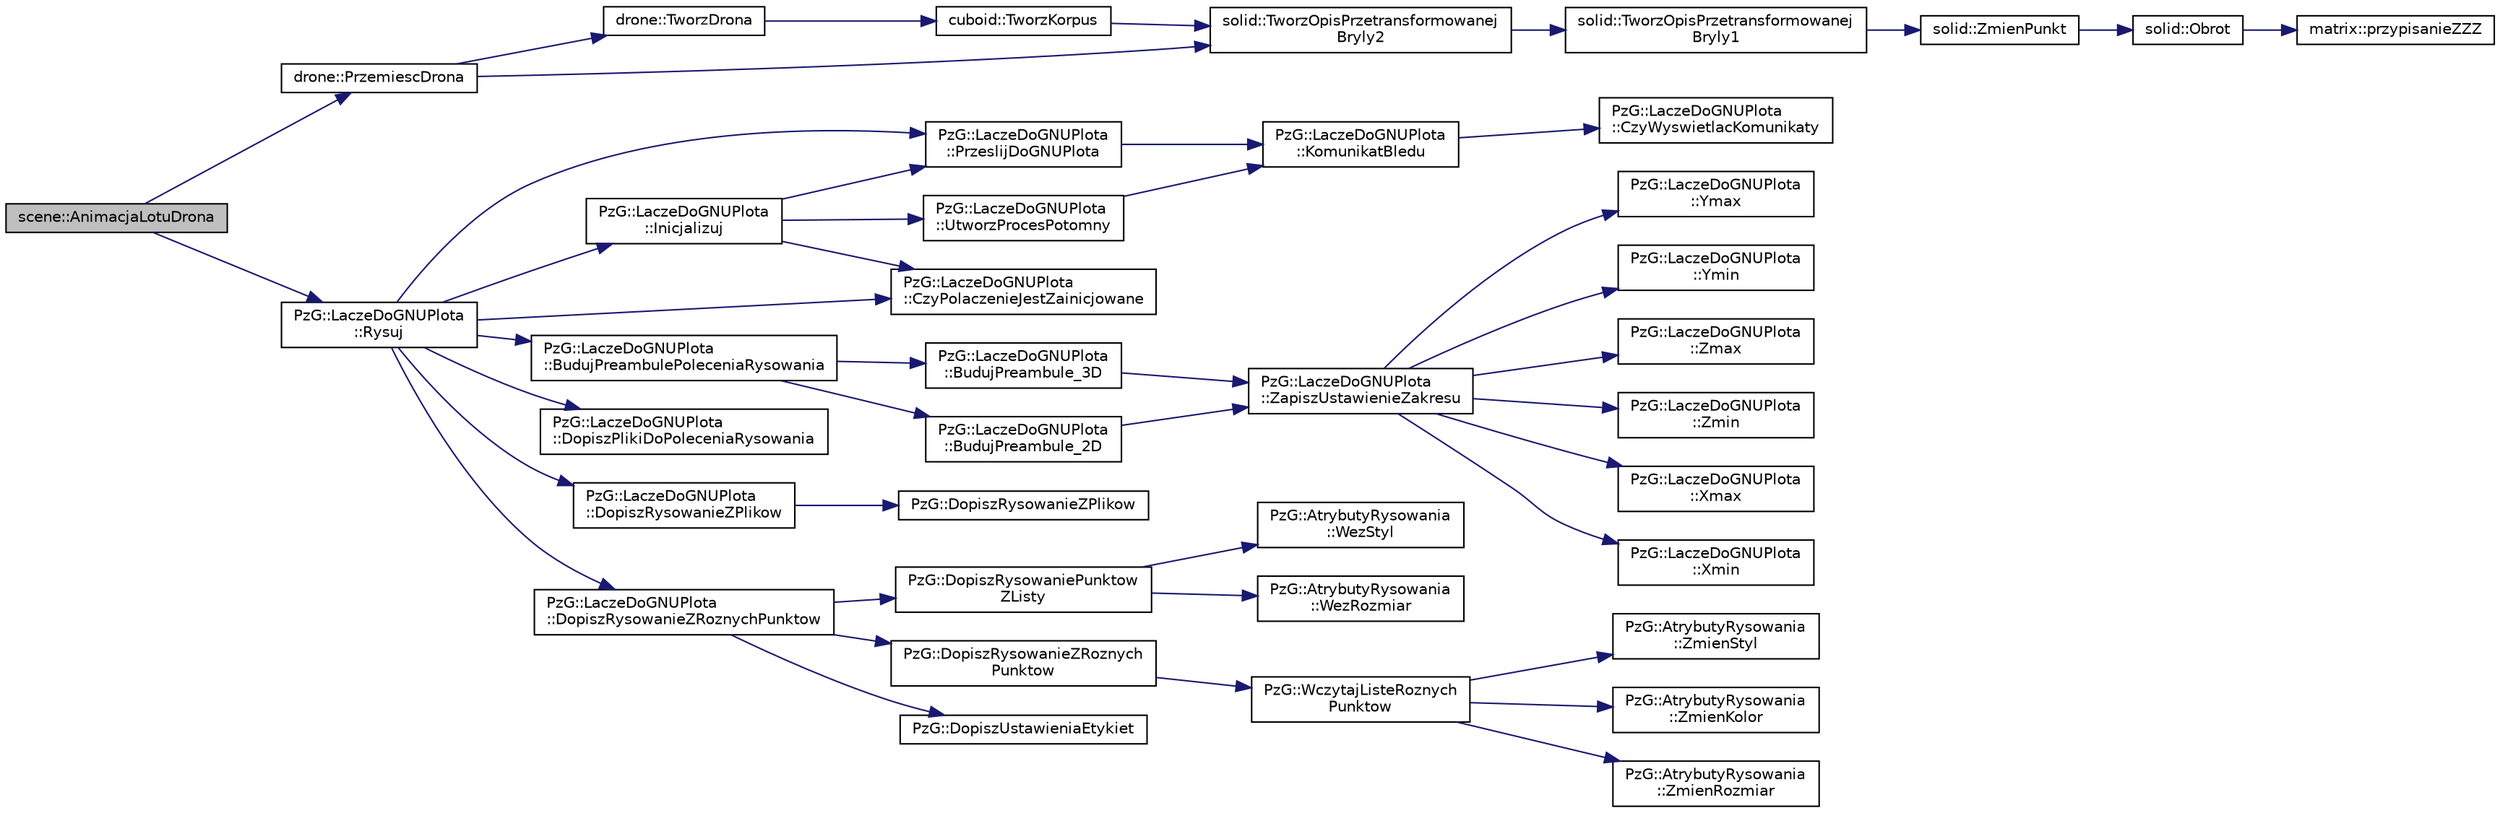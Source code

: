 digraph "scene::AnimacjaLotuDrona"
{
 // LATEX_PDF_SIZE
  edge [fontname="Helvetica",fontsize="10",labelfontname="Helvetica",labelfontsize="10"];
  node [fontname="Helvetica",fontsize="10",shape=record];
  rankdir="LR";
  Node1 [label="scene::AnimacjaLotuDrona",height=0.2,width=0.4,color="black", fillcolor="grey75", style="filled", fontcolor="black",tooltip="Function responsible for drone's flight animation."];
  Node1 -> Node2 [color="midnightblue",fontsize="10",style="solid",fontname="Helvetica"];
  Node2 [label="drone::PrzemiescDrona",height=0.2,width=0.4,color="black", fillcolor="white", style="filled",URL="$classdrone.html#a7d0603026305bc493db14789cfb64e51",tooltip="Function responsible for drone's movement."];
  Node2 -> Node3 [color="midnightblue",fontsize="10",style="solid",fontname="Helvetica"];
  Node3 [label="drone::TworzDrona",height=0.2,width=0.4,color="black", fillcolor="white", style="filled",URL="$classdrone.html#aba5623fe1bac75b7d0b2382178090e6d",tooltip="Function that creates all parts of a drone."];
  Node3 -> Node4 [color="midnightblue",fontsize="10",style="solid",fontname="Helvetica"];
  Node4 [label="cuboid::TworzKorpus",height=0.2,width=0.4,color="black", fillcolor="white", style="filled",URL="$classcuboid.html#a58d8a6ea6dfa7f4b30eecf3d26cef875",tooltip="Function that creates body of a drone."];
  Node4 -> Node5 [color="midnightblue",fontsize="10",style="solid",fontname="Helvetica"];
  Node5 [label="solid::TworzOpisPrzetransformowanej\lBryly2",height=0.2,width=0.4,color="black", fillcolor="white", style="filled",URL="$classsolid.html#a1b906608160300ab398231c3194b9c10",tooltip="Function resposible for proper inter-file savenigs."];
  Node5 -> Node6 [color="midnightblue",fontsize="10",style="solid",fontname="Helvetica"];
  Node6 [label="solid::TworzOpisPrzetransformowanej\lBryly1",height=0.2,width=0.4,color="black", fillcolor="white", style="filled",URL="$classsolid.html#aea0dd59903a371c3d277e013d27e467b",tooltip="Function that saves transformed pionts to a file."];
  Node6 -> Node7 [color="midnightblue",fontsize="10",style="solid",fontname="Helvetica"];
  Node7 [label="solid::ZmienPunkt",height=0.2,width=0.4,color="black", fillcolor="white", style="filled",URL="$classsolid.html#a362fd944f44b271a035d1a773c0d8807",tooltip="Function that change (truns and moves) a single point by given angle and translation."];
  Node7 -> Node8 [color="midnightblue",fontsize="10",style="solid",fontname="Helvetica"];
  Node8 [label="solid::Obrot",height=0.2,width=0.4,color="black", fillcolor="white", style="filled",URL="$classsolid.html#a1df6aa4cd4830083477bb65a0760a750",tooltip="Function that change (turns) a single point coordinates by given angle."];
  Node8 -> Node9 [color="midnightblue",fontsize="10",style="solid",fontname="Helvetica"];
  Node9 [label="matrix::przypisanieZZZ",height=0.2,width=0.4,color="black", fillcolor="white", style="filled",URL="$classmatrix.html#a3c54b84198b67754aa9c65d534ddbc3f",tooltip="Delkaracje funkcji."];
  Node2 -> Node5 [color="midnightblue",fontsize="10",style="solid",fontname="Helvetica"];
  Node1 -> Node10 [color="midnightblue",fontsize="10",style="solid",fontname="Helvetica"];
  Node10 [label="PzG::LaczeDoGNUPlota\l::Rysuj",height=0.2,width=0.4,color="black", fillcolor="white", style="filled",URL="$class_pz_g_1_1_lacze_do_g_n_u_plota.html#a065f5b8402737cc62b0ad4f66d028335",tooltip="Generuje polecenie rysowania i przesyła je do gnuplota."];
  Node10 -> Node11 [color="midnightblue",fontsize="10",style="solid",fontname="Helvetica"];
  Node11 [label="PzG::LaczeDoGNUPlota\l::BudujPreambulePoleceniaRysowania",height=0.2,width=0.4,color="black", fillcolor="white", style="filled",URL="$class_pz_g_1_1_lacze_do_g_n_u_plota.html#a087d906ddd4b2e3db32ef61ce4cd5e60",tooltip="Tworzy preambułę poprzedzającą polecenie rysowania."];
  Node11 -> Node12 [color="midnightblue",fontsize="10",style="solid",fontname="Helvetica"];
  Node12 [label="PzG::LaczeDoGNUPlota\l::BudujPreambule_2D",height=0.2,width=0.4,color="black", fillcolor="white", style="filled",URL="$class_pz_g_1_1_lacze_do_g_n_u_plota.html#add41e4bb92ccf9991b1cb15699f8c3d6",tooltip="Tworzy preambułę poprzedzającą polecenie rysowania w trybie 2D."];
  Node12 -> Node13 [color="midnightblue",fontsize="10",style="solid",fontname="Helvetica"];
  Node13 [label="PzG::LaczeDoGNUPlota\l::ZapiszUstawienieZakresu",height=0.2,width=0.4,color="black", fillcolor="white", style="filled",URL="$class_pz_g_1_1_lacze_do_g_n_u_plota.html#a4579aecf7b4777fdde0cae4e98c275c2",tooltip="Tworzy polecenie ustawiające zakres dla danej współrzędnej."];
  Node13 -> Node14 [color="midnightblue",fontsize="10",style="solid",fontname="Helvetica"];
  Node14 [label="PzG::LaczeDoGNUPlota\l::Xmax",height=0.2,width=0.4,color="black", fillcolor="white", style="filled",URL="$class_pz_g_1_1_lacze_do_g_n_u_plota.html#a8e23479629af3df3d352b7839ae396b8",tooltip="Górną wartość zakresu dla osi OX."];
  Node13 -> Node15 [color="midnightblue",fontsize="10",style="solid",fontname="Helvetica"];
  Node15 [label="PzG::LaczeDoGNUPlota\l::Xmin",height=0.2,width=0.4,color="black", fillcolor="white", style="filled",URL="$class_pz_g_1_1_lacze_do_g_n_u_plota.html#a66836c9749bf179420e4ca3e9447efd7",tooltip="Dolna wartość zakresu dla osi OX."];
  Node13 -> Node16 [color="midnightblue",fontsize="10",style="solid",fontname="Helvetica"];
  Node16 [label="PzG::LaczeDoGNUPlota\l::Ymax",height=0.2,width=0.4,color="black", fillcolor="white", style="filled",URL="$class_pz_g_1_1_lacze_do_g_n_u_plota.html#ac54e4e7448ce3bd324efdc94a999f535",tooltip="Górną wartość zakresu dla osi OY."];
  Node13 -> Node17 [color="midnightblue",fontsize="10",style="solid",fontname="Helvetica"];
  Node17 [label="PzG::LaczeDoGNUPlota\l::Ymin",height=0.2,width=0.4,color="black", fillcolor="white", style="filled",URL="$class_pz_g_1_1_lacze_do_g_n_u_plota.html#a9352c0382bfaeaaba9f65399a7383164",tooltip="Dolną wartość zakresu dla osi OY."];
  Node13 -> Node18 [color="midnightblue",fontsize="10",style="solid",fontname="Helvetica"];
  Node18 [label="PzG::LaczeDoGNUPlota\l::Zmax",height=0.2,width=0.4,color="black", fillcolor="white", style="filled",URL="$class_pz_g_1_1_lacze_do_g_n_u_plota.html#a20a5d03e1fc19c682032bffc54340f12",tooltip="Górną wartość zakresu dla osi OZ."];
  Node13 -> Node19 [color="midnightblue",fontsize="10",style="solid",fontname="Helvetica"];
  Node19 [label="PzG::LaczeDoGNUPlota\l::Zmin",height=0.2,width=0.4,color="black", fillcolor="white", style="filled",URL="$class_pz_g_1_1_lacze_do_g_n_u_plota.html#a9068bd9a9873ba9c6d70016f1ae7cd7f",tooltip="Dolną wartość zakresu dla osi OZ."];
  Node11 -> Node20 [color="midnightblue",fontsize="10",style="solid",fontname="Helvetica"];
  Node20 [label="PzG::LaczeDoGNUPlota\l::BudujPreambule_3D",height=0.2,width=0.4,color="black", fillcolor="white", style="filled",URL="$class_pz_g_1_1_lacze_do_g_n_u_plota.html#ae3b2f34035fdfbbcab696057022341ab",tooltip="Tworzy preambułę poprzedzającą polecenie rysowania w trybie 3D."];
  Node20 -> Node13 [color="midnightblue",fontsize="10",style="solid",fontname="Helvetica"];
  Node10 -> Node21 [color="midnightblue",fontsize="10",style="solid",fontname="Helvetica"];
  Node21 [label="PzG::LaczeDoGNUPlota\l::CzyPolaczenieJestZainicjowane",height=0.2,width=0.4,color="black", fillcolor="white", style="filled",URL="$class_pz_g_1_1_lacze_do_g_n_u_plota.html#af8be8aeb3b1b524fab67d4411cba5b9e",tooltip="Informuje, czy połączenie z gnuplot'em jest zainicjalizowane."];
  Node10 -> Node22 [color="midnightblue",fontsize="10",style="solid",fontname="Helvetica"];
  Node22 [label="PzG::LaczeDoGNUPlota\l::DopiszPlikiDoPoleceniaRysowania",height=0.2,width=0.4,color="black", fillcolor="white", style="filled",URL="$class_pz_g_1_1_lacze_do_g_n_u_plota.html#a25585ec3f1bd3b6bf42f374c38b8d237",tooltip="Tworzy listę parametrów umożliwiających rysowanie dodatkowych elementów."];
  Node10 -> Node23 [color="midnightblue",fontsize="10",style="solid",fontname="Helvetica"];
  Node23 [label="PzG::LaczeDoGNUPlota\l::DopiszRysowanieZPlikow",height=0.2,width=0.4,color="black", fillcolor="white", style="filled",URL="$class_pz_g_1_1_lacze_do_g_n_u_plota.html#ad3d7607946b82aa941d786dcd086d27e",tooltip="Tworzy listę parametrów umożliwiających rysowanie brył z plików."];
  Node23 -> Node24 [color="midnightblue",fontsize="10",style="solid",fontname="Helvetica"];
  Node24 [label="PzG::DopiszRysowanieZPlikow",height=0.2,width=0.4,color="black", fillcolor="white", style="filled",URL="$namespace_pz_g.html#aa010184f31b26bb561b42f22438b821e",tooltip="Funkcja pomocnicza, dopisuje do polecenia wpisy związane z rysowaniem z pliku."];
  Node10 -> Node25 [color="midnightblue",fontsize="10",style="solid",fontname="Helvetica"];
  Node25 [label="PzG::LaczeDoGNUPlota\l::DopiszRysowanieZRoznychPunktow",height=0.2,width=0.4,color="black", fillcolor="white", style="filled",URL="$class_pz_g_1_1_lacze_do_g_n_u_plota.html#aee10e48fe1b9fba6e2897b4ccfa27aef",tooltip="Tworzy listę parametrów umożliwiających rysowanie brył z plików."];
  Node25 -> Node26 [color="midnightblue",fontsize="10",style="solid",fontname="Helvetica"];
  Node26 [label="PzG::DopiszRysowaniePunktow\lZListy",height=0.2,width=0.4,color="black", fillcolor="white", style="filled",URL="$namespace_pz_g.html#a85d3a77f67c2724ba3675bc3ef05eb81",tooltip="Dopisuje do polecenia rysowania wpisy z nazwami plików, w których są współrzędne punktów."];
  Node26 -> Node27 [color="midnightblue",fontsize="10",style="solid",fontname="Helvetica"];
  Node27 [label="PzG::AtrybutyRysowania\l::WezRozmiar",height=0.2,width=0.4,color="black", fillcolor="white", style="filled",URL="$class_pz_g_1_1_atrybuty_rysowania.html#a9f0f08bb69dca9c12e7f55c165c6223e",tooltip="Udostępnia rozmiar rysowania."];
  Node26 -> Node28 [color="midnightblue",fontsize="10",style="solid",fontname="Helvetica"];
  Node28 [label="PzG::AtrybutyRysowania\l::WezStyl",height=0.2,width=0.4,color="black", fillcolor="white", style="filled",URL="$class_pz_g_1_1_atrybuty_rysowania.html#a85f1665049d64618e1ac1d18c000ff76",tooltip="Udostępnia styl rysowania."];
  Node25 -> Node29 [color="midnightblue",fontsize="10",style="solid",fontname="Helvetica"];
  Node29 [label="PzG::DopiszRysowanieZRoznych\lPunktow",height=0.2,width=0.4,color="black", fillcolor="white", style="filled",URL="$namespace_pz_g.html#a7227cb39c785b1c746b6bb5515c0b781",tooltip="Dodaje do listy rysowanych punktów, punkty o różnych rozmiarach."];
  Node29 -> Node30 [color="midnightblue",fontsize="10",style="solid",fontname="Helvetica"];
  Node30 [label="PzG::WczytajListeRoznych\lPunktow",height=0.2,width=0.4,color="black", fillcolor="white", style="filled",URL="$namespace_pz_g.html#a169c311f0e0b6ffadcd44e91e749f72d",tooltip="Wczytuje z pliku listę punktów."];
  Node30 -> Node31 [color="midnightblue",fontsize="10",style="solid",fontname="Helvetica"];
  Node31 [label="PzG::AtrybutyRysowania\l::ZmienKolor",height=0.2,width=0.4,color="black", fillcolor="white", style="filled",URL="$class_pz_g_1_1_atrybuty_rysowania.html#ab068535b4d2f755c394557d1da72a4eb",tooltip="Zmienia kolor rysowania."];
  Node30 -> Node32 [color="midnightblue",fontsize="10",style="solid",fontname="Helvetica"];
  Node32 [label="PzG::AtrybutyRysowania\l::ZmienRozmiar",height=0.2,width=0.4,color="black", fillcolor="white", style="filled",URL="$class_pz_g_1_1_atrybuty_rysowania.html#af4b140eb03bc10b6fd816fad63f8372e",tooltip="Zmienia rozmiar rysowania."];
  Node30 -> Node33 [color="midnightblue",fontsize="10",style="solid",fontname="Helvetica"];
  Node33 [label="PzG::AtrybutyRysowania\l::ZmienStyl",height=0.2,width=0.4,color="black", fillcolor="white", style="filled",URL="$class_pz_g_1_1_atrybuty_rysowania.html#a2ac97706124b14072715ecf3f07e82b4",tooltip="Zmienia styl rysowania."];
  Node25 -> Node34 [color="midnightblue",fontsize="10",style="solid",fontname="Helvetica"];
  Node34 [label="PzG::DopiszUstawieniaEtykiet",height=0.2,width=0.4,color="black", fillcolor="white", style="filled",URL="$namespace_pz_g.html#ae6b9705e199ad695b61b4e902eaf0d6c",tooltip="Dopisuje do tworzonego polenia dla gnuplota wpisy ustawiające etykiety punktów."];
  Node10 -> Node35 [color="midnightblue",fontsize="10",style="solid",fontname="Helvetica"];
  Node35 [label="PzG::LaczeDoGNUPlota\l::Inicjalizuj",height=0.2,width=0.4,color="black", fillcolor="white", style="filled",URL="$class_pz_g_1_1_lacze_do_g_n_u_plota.html#a200ce6bdb980c314a9eafe49e8f2dd5e",tooltip="Inicjalizuje połączenie z programem gnuplot."];
  Node35 -> Node21 [color="midnightblue",fontsize="10",style="solid",fontname="Helvetica"];
  Node35 -> Node36 [color="midnightblue",fontsize="10",style="solid",fontname="Helvetica"];
  Node36 [label="PzG::LaczeDoGNUPlota\l::PrzeslijDoGNUPlota",height=0.2,width=0.4,color="black", fillcolor="white", style="filled",URL="$class_pz_g_1_1_lacze_do_g_n_u_plota.html#a5063854b7232a7951d120a21df63f2b7",tooltip="Przesyła polecenie do gnuplota."];
  Node36 -> Node37 [color="midnightblue",fontsize="10",style="solid",fontname="Helvetica"];
  Node37 [label="PzG::LaczeDoGNUPlota\l::KomunikatBledu",height=0.2,width=0.4,color="black", fillcolor="white", style="filled",URL="$class_pz_g_1_1_lacze_do_g_n_u_plota.html#ae5f907633699e898710cce4351193330",tooltip="Wyświetla komunika błędu."];
  Node37 -> Node38 [color="midnightblue",fontsize="10",style="solid",fontname="Helvetica"];
  Node38 [label="PzG::LaczeDoGNUPlota\l::CzyWyswietlacKomunikaty",height=0.2,width=0.4,color="black", fillcolor="white", style="filled",URL="$class_pz_g_1_1_lacze_do_g_n_u_plota.html#a5e4f3a226ed36f7110032d802d84847c",tooltip="Udostępnia informację czy mają być wyświetlane informacje o błędach."];
  Node35 -> Node39 [color="midnightblue",fontsize="10",style="solid",fontname="Helvetica"];
  Node39 [label="PzG::LaczeDoGNUPlota\l::UtworzProcesPotomny",height=0.2,width=0.4,color="black", fillcolor="white", style="filled",URL="$class_pz_g_1_1_lacze_do_g_n_u_plota.html#a1c7b9acc40de8d8bbb40fb0722512933",tooltip="Uruchamia program gnuplot jako proces potomny."];
  Node39 -> Node37 [color="midnightblue",fontsize="10",style="solid",fontname="Helvetica"];
  Node10 -> Node36 [color="midnightblue",fontsize="10",style="solid",fontname="Helvetica"];
}
